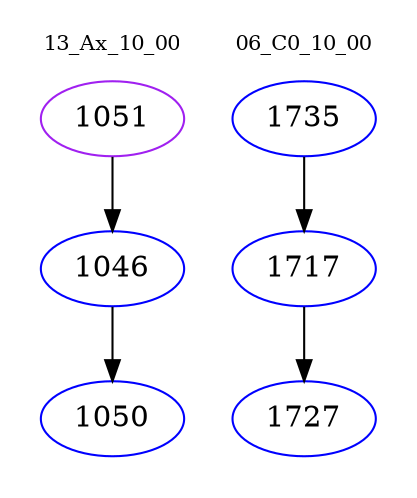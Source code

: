 digraph{
subgraph cluster_0 {
color = white
label = "13_Ax_10_00";
fontsize=10;
T0_1051 [label="1051", color="purple"]
T0_1051 -> T0_1046 [color="black"]
T0_1046 [label="1046", color="blue"]
T0_1046 -> T0_1050 [color="black"]
T0_1050 [label="1050", color="blue"]
}
subgraph cluster_1 {
color = white
label = "06_C0_10_00";
fontsize=10;
T1_1735 [label="1735", color="blue"]
T1_1735 -> T1_1717 [color="black"]
T1_1717 [label="1717", color="blue"]
T1_1717 -> T1_1727 [color="black"]
T1_1727 [label="1727", color="blue"]
}
}
